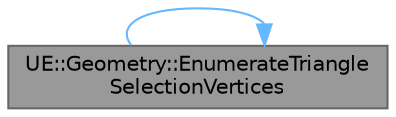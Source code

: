 digraph "UE::Geometry::EnumerateTriangleSelectionVertices"
{
 // INTERACTIVE_SVG=YES
 // LATEX_PDF_SIZE
  bgcolor="transparent";
  edge [fontname=Helvetica,fontsize=10,labelfontname=Helvetica,labelfontsize=10];
  node [fontname=Helvetica,fontsize=10,shape=box,height=0.2,width=0.4];
  rankdir="LR";
  Node1 [id="Node000001",label="UE::Geometry::EnumerateTriangle\lSelectionVertices",height=0.2,width=0.4,color="gray40", fillcolor="grey60", style="filled", fontcolor="black",tooltip="Call VertexFunc for each selected Mesh element (vertex/edge/tri) in MeshSelection."];
  Node1 -> Node1 [id="edge1_Node000001_Node000001",color="steelblue1",style="solid",tooltip=" "];
}
